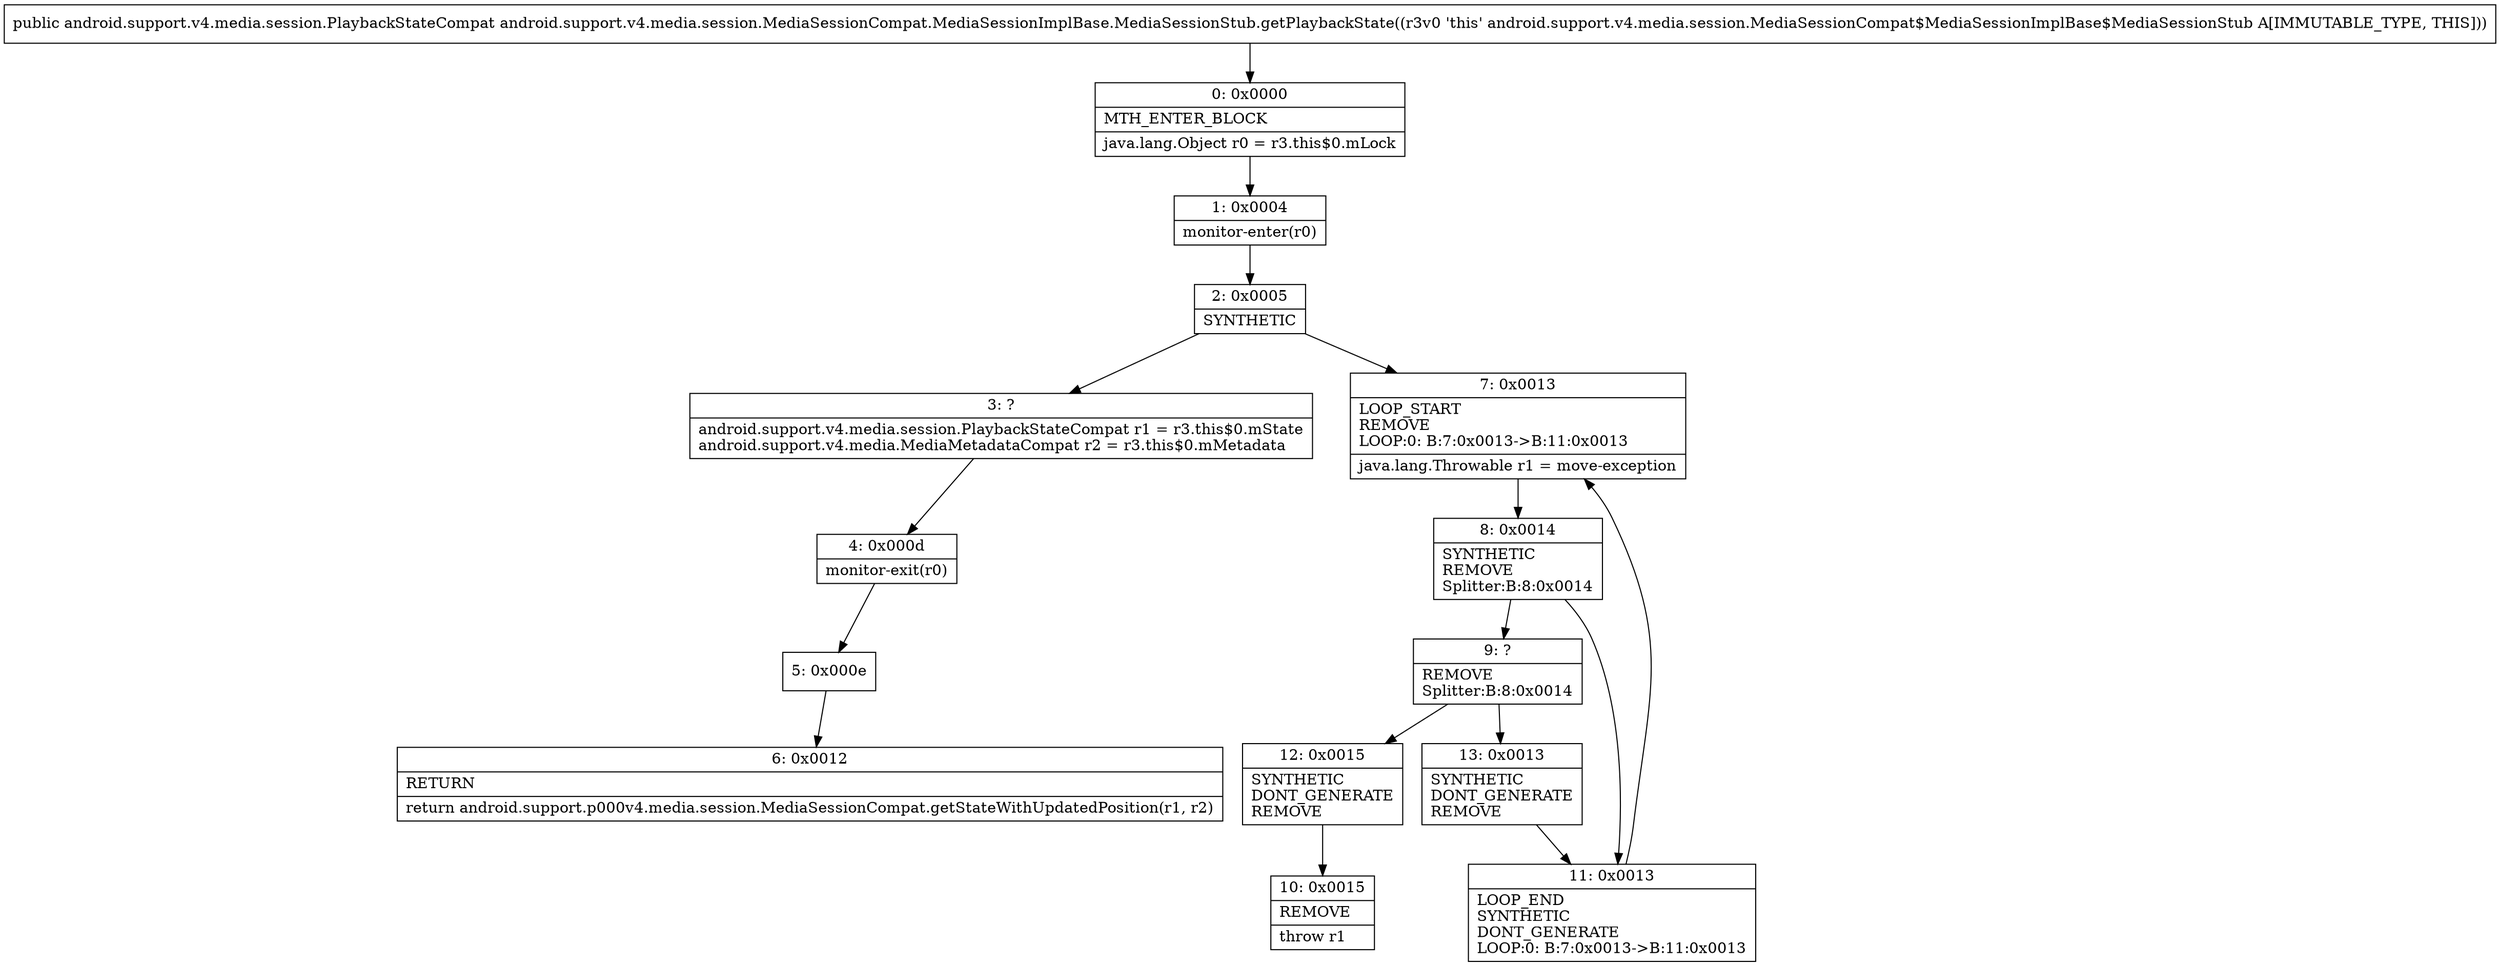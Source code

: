 digraph "CFG forandroid.support.v4.media.session.MediaSessionCompat.MediaSessionImplBase.MediaSessionStub.getPlaybackState()Landroid\/support\/v4\/media\/session\/PlaybackStateCompat;" {
Node_0 [shape=record,label="{0\:\ 0x0000|MTH_ENTER_BLOCK\l|java.lang.Object r0 = r3.this$0.mLock\l}"];
Node_1 [shape=record,label="{1\:\ 0x0004|monitor\-enter(r0)\l}"];
Node_2 [shape=record,label="{2\:\ 0x0005|SYNTHETIC\l}"];
Node_3 [shape=record,label="{3\:\ ?|android.support.v4.media.session.PlaybackStateCompat r1 = r3.this$0.mState\landroid.support.v4.media.MediaMetadataCompat r2 = r3.this$0.mMetadata\l}"];
Node_4 [shape=record,label="{4\:\ 0x000d|monitor\-exit(r0)\l}"];
Node_5 [shape=record,label="{5\:\ 0x000e}"];
Node_6 [shape=record,label="{6\:\ 0x0012|RETURN\l|return android.support.p000v4.media.session.MediaSessionCompat.getStateWithUpdatedPosition(r1, r2)\l}"];
Node_7 [shape=record,label="{7\:\ 0x0013|LOOP_START\lREMOVE\lLOOP:0: B:7:0x0013\-\>B:11:0x0013\l|java.lang.Throwable r1 = move\-exception\l}"];
Node_8 [shape=record,label="{8\:\ 0x0014|SYNTHETIC\lREMOVE\lSplitter:B:8:0x0014\l}"];
Node_9 [shape=record,label="{9\:\ ?|REMOVE\lSplitter:B:8:0x0014\l}"];
Node_10 [shape=record,label="{10\:\ 0x0015|REMOVE\l|throw r1\l}"];
Node_11 [shape=record,label="{11\:\ 0x0013|LOOP_END\lSYNTHETIC\lDONT_GENERATE\lLOOP:0: B:7:0x0013\-\>B:11:0x0013\l}"];
Node_12 [shape=record,label="{12\:\ 0x0015|SYNTHETIC\lDONT_GENERATE\lREMOVE\l}"];
Node_13 [shape=record,label="{13\:\ 0x0013|SYNTHETIC\lDONT_GENERATE\lREMOVE\l}"];
MethodNode[shape=record,label="{public android.support.v4.media.session.PlaybackStateCompat android.support.v4.media.session.MediaSessionCompat.MediaSessionImplBase.MediaSessionStub.getPlaybackState((r3v0 'this' android.support.v4.media.session.MediaSessionCompat$MediaSessionImplBase$MediaSessionStub A[IMMUTABLE_TYPE, THIS])) }"];
MethodNode -> Node_0;
Node_0 -> Node_1;
Node_1 -> Node_2;
Node_2 -> Node_3;
Node_2 -> Node_7;
Node_3 -> Node_4;
Node_4 -> Node_5;
Node_5 -> Node_6;
Node_7 -> Node_8;
Node_8 -> Node_9;
Node_8 -> Node_11;
Node_9 -> Node_12;
Node_9 -> Node_13;
Node_11 -> Node_7;
Node_12 -> Node_10;
Node_13 -> Node_11;
}

